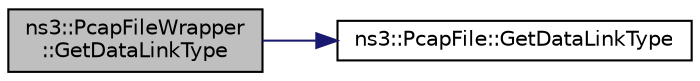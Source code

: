 digraph "ns3::PcapFileWrapper::GetDataLinkType"
{
  edge [fontname="Helvetica",fontsize="10",labelfontname="Helvetica",labelfontsize="10"];
  node [fontname="Helvetica",fontsize="10",shape=record];
  rankdir="LR";
  Node1 [label="ns3::PcapFileWrapper\l::GetDataLinkType",height=0.2,width=0.4,color="black", fillcolor="grey75", style="filled", fontcolor="black"];
  Node1 -> Node2 [color="midnightblue",fontsize="10",style="solid"];
  Node2 [label="ns3::PcapFile::GetDataLinkType",height=0.2,width=0.4,color="black", fillcolor="white", style="filled",URL="$d3/da4/classns3_1_1PcapFile.html#aa3795e9a87e7a4151fb4d30747eaa072",tooltip="Returns the data link type field of the pcap file as defined by the network field in the pcap global ..."];
}
